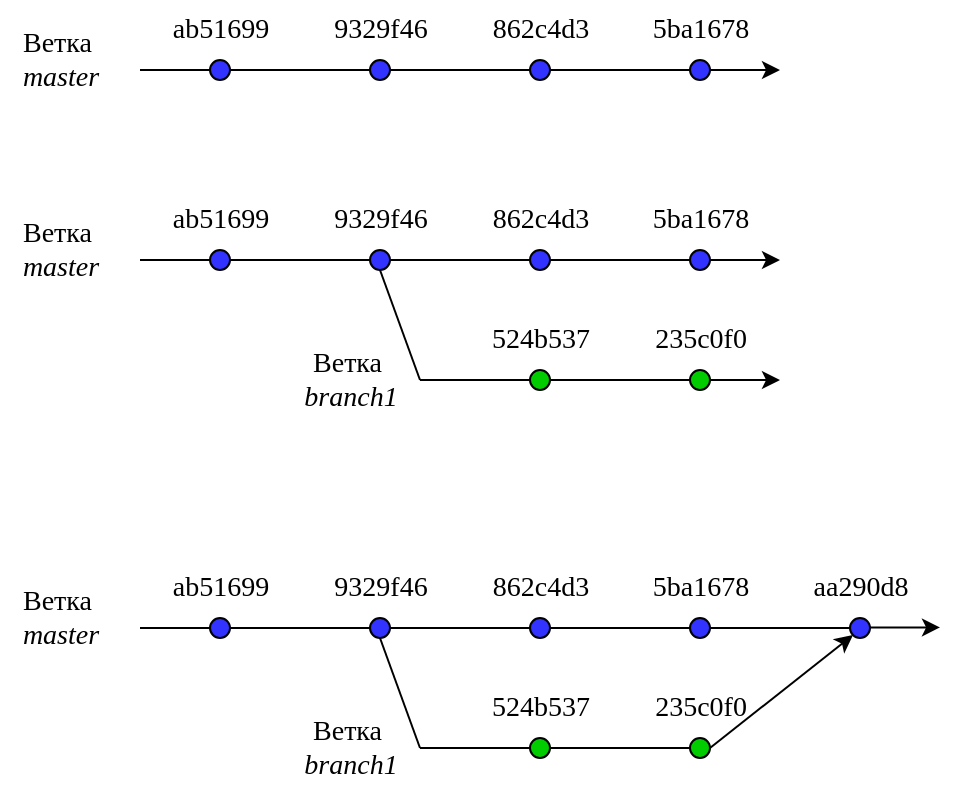 <mxfile version="24.7.17">
  <diagram name="Страница — 1" id="jVbT9zwdfhiiSsaEJA4f">
    <mxGraphModel dx="863" dy="505" grid="1" gridSize="10" guides="1" tooltips="1" connect="1" arrows="1" fold="1" page="1" pageScale="1" pageWidth="827" pageHeight="1169" math="0" shadow="0">
      <root>
        <mxCell id="0" />
        <mxCell id="1" parent="0" />
        <mxCell id="HyKCNVC7SSUXo4rivvz0-1" value="" style="endArrow=none;html=1;rounded=0;entryX=0;entryY=0.5;entryDx=0;entryDy=0;" edge="1" parent="1" target="HyKCNVC7SSUXo4rivvz0-4">
          <mxGeometry width="50" height="50" relative="1" as="geometry">
            <mxPoint x="120" y="200" as="sourcePoint" />
            <mxPoint x="150" y="200" as="targetPoint" />
          </mxGeometry>
        </mxCell>
        <mxCell id="HyKCNVC7SSUXo4rivvz0-3" value="&lt;font style=&quot;font-size: 14px;&quot; face=&quot;Times New Roman&quot;&gt;Ветка&amp;nbsp;&lt;br&gt;&lt;i&gt;master&lt;/i&gt;&lt;/font&gt;" style="text;html=1;align=center;verticalAlign=middle;resizable=0;points=[];autosize=1;strokeColor=none;fillColor=none;" vertex="1" parent="1">
          <mxGeometry x="50" y="170" width="60" height="50" as="geometry" />
        </mxCell>
        <mxCell id="HyKCNVC7SSUXo4rivvz0-4" value="" style="ellipse;whiteSpace=wrap;html=1;aspect=fixed;fillColor=#3333FF;" vertex="1" parent="1">
          <mxGeometry x="155" y="195" width="10" height="10" as="geometry" />
        </mxCell>
        <mxCell id="HyKCNVC7SSUXo4rivvz0-6" value="" style="endArrow=none;html=1;rounded=0;entryX=0;entryY=0.5;entryDx=0;entryDy=0;" edge="1" parent="1" target="HyKCNVC7SSUXo4rivvz0-7">
          <mxGeometry width="50" height="50" relative="1" as="geometry">
            <mxPoint x="165" y="200" as="sourcePoint" />
            <mxPoint x="230" y="200" as="targetPoint" />
          </mxGeometry>
        </mxCell>
        <mxCell id="HyKCNVC7SSUXo4rivvz0-7" value="" style="ellipse;whiteSpace=wrap;html=1;aspect=fixed;fillColor=#3333FF;" vertex="1" parent="1">
          <mxGeometry x="235" y="195" width="10" height="10" as="geometry" />
        </mxCell>
        <mxCell id="HyKCNVC7SSUXo4rivvz0-17" value="&lt;font style=&quot;font-size: 14px;&quot; face=&quot;Times New Roman&quot;&gt;ab51699&lt;/font&gt;" style="text;html=1;align=center;verticalAlign=middle;resizable=0;points=[];autosize=1;strokeColor=none;fillColor=none;rotation=0;" vertex="1" parent="1">
          <mxGeometry x="125" y="165" width="70" height="30" as="geometry" />
        </mxCell>
        <mxCell id="HyKCNVC7SSUXo4rivvz0-18" value="" style="endArrow=none;html=1;rounded=0;entryX=0;entryY=0.5;entryDx=0;entryDy=0;" edge="1" parent="1" target="HyKCNVC7SSUXo4rivvz0-19">
          <mxGeometry width="50" height="50" relative="1" as="geometry">
            <mxPoint x="245" y="200" as="sourcePoint" />
            <mxPoint x="310" y="200" as="targetPoint" />
          </mxGeometry>
        </mxCell>
        <mxCell id="HyKCNVC7SSUXo4rivvz0-19" value="" style="ellipse;whiteSpace=wrap;html=1;aspect=fixed;fillColor=#3333FF;" vertex="1" parent="1">
          <mxGeometry x="315" y="195" width="10" height="10" as="geometry" />
        </mxCell>
        <mxCell id="HyKCNVC7SSUXo4rivvz0-20" value="" style="endArrow=none;html=1;rounded=0;entryX=0;entryY=0.5;entryDx=0;entryDy=0;" edge="1" parent="1" target="HyKCNVC7SSUXo4rivvz0-21">
          <mxGeometry width="50" height="50" relative="1" as="geometry">
            <mxPoint x="325" y="200" as="sourcePoint" />
            <mxPoint x="390" y="200" as="targetPoint" />
          </mxGeometry>
        </mxCell>
        <mxCell id="HyKCNVC7SSUXo4rivvz0-21" value="" style="ellipse;whiteSpace=wrap;html=1;aspect=fixed;fillColor=#3333FF;" vertex="1" parent="1">
          <mxGeometry x="395" y="195" width="10" height="10" as="geometry" />
        </mxCell>
        <mxCell id="HyKCNVC7SSUXo4rivvz0-23" value="&lt;font style=&quot;font-size: 14px;&quot; face=&quot;Times New Roman&quot;&gt;9329f46&lt;/font&gt;" style="text;html=1;align=center;verticalAlign=middle;resizable=0;points=[];autosize=1;strokeColor=none;fillColor=none;" vertex="1" parent="1">
          <mxGeometry x="205" y="165" width="70" height="30" as="geometry" />
        </mxCell>
        <mxCell id="HyKCNVC7SSUXo4rivvz0-24" value="&lt;font face=&quot;Times New Roman&quot;&gt;&lt;span style=&quot;font-size: 14px;&quot;&gt;862c4d3&lt;/span&gt;&lt;/font&gt;" style="text;html=1;align=center;verticalAlign=middle;resizable=0;points=[];autosize=1;strokeColor=none;fillColor=none;" vertex="1" parent="1">
          <mxGeometry x="285" y="165" width="70" height="30" as="geometry" />
        </mxCell>
        <mxCell id="HyKCNVC7SSUXo4rivvz0-25" value="&lt;font face=&quot;Times New Roman&quot;&gt;&lt;span style=&quot;font-size: 14px;&quot;&gt;5ba1678&lt;/span&gt;&lt;/font&gt;" style="text;html=1;align=center;verticalAlign=middle;resizable=0;points=[];autosize=1;strokeColor=none;fillColor=none;" vertex="1" parent="1">
          <mxGeometry x="365" y="165" width="70" height="30" as="geometry" />
        </mxCell>
        <mxCell id="HyKCNVC7SSUXo4rivvz0-27" value="" style="endArrow=classic;html=1;rounded=0;exitX=1;exitY=0.5;exitDx=0;exitDy=0;" edge="1" parent="1" source="HyKCNVC7SSUXo4rivvz0-21">
          <mxGeometry width="50" height="50" relative="1" as="geometry">
            <mxPoint x="380" y="280" as="sourcePoint" />
            <mxPoint x="440" y="200" as="targetPoint" />
          </mxGeometry>
        </mxCell>
        <mxCell id="HyKCNVC7SSUXo4rivvz0-28" value="" style="endArrow=none;html=1;rounded=0;entryX=0;entryY=0.5;entryDx=0;entryDy=0;" edge="1" parent="1" target="HyKCNVC7SSUXo4rivvz0-30">
          <mxGeometry width="50" height="50" relative="1" as="geometry">
            <mxPoint x="120" y="295" as="sourcePoint" />
            <mxPoint x="150" y="295" as="targetPoint" />
          </mxGeometry>
        </mxCell>
        <mxCell id="HyKCNVC7SSUXo4rivvz0-29" value="&lt;font style=&quot;font-size: 14px;&quot; face=&quot;Times New Roman&quot;&gt;Ветка&amp;nbsp;&lt;br&gt;&lt;i&gt;master&lt;/i&gt;&lt;/font&gt;" style="text;html=1;align=center;verticalAlign=middle;resizable=0;points=[];autosize=1;strokeColor=none;fillColor=none;" vertex="1" parent="1">
          <mxGeometry x="50" y="265" width="60" height="50" as="geometry" />
        </mxCell>
        <mxCell id="HyKCNVC7SSUXo4rivvz0-30" value="" style="ellipse;whiteSpace=wrap;html=1;aspect=fixed;fillColor=#3333FF;" vertex="1" parent="1">
          <mxGeometry x="155" y="290" width="10" height="10" as="geometry" />
        </mxCell>
        <mxCell id="HyKCNVC7SSUXo4rivvz0-31" value="" style="endArrow=none;html=1;rounded=0;entryX=0;entryY=0.5;entryDx=0;entryDy=0;" edge="1" parent="1" target="HyKCNVC7SSUXo4rivvz0-32">
          <mxGeometry width="50" height="50" relative="1" as="geometry">
            <mxPoint x="165" y="295" as="sourcePoint" />
            <mxPoint x="230" y="295" as="targetPoint" />
          </mxGeometry>
        </mxCell>
        <mxCell id="HyKCNVC7SSUXo4rivvz0-32" value="" style="ellipse;whiteSpace=wrap;html=1;aspect=fixed;fillColor=#3333FF;" vertex="1" parent="1">
          <mxGeometry x="235" y="290" width="10" height="10" as="geometry" />
        </mxCell>
        <mxCell id="HyKCNVC7SSUXo4rivvz0-33" value="&lt;font style=&quot;font-size: 14px;&quot; face=&quot;Times New Roman&quot;&gt;ab51699&lt;/font&gt;" style="text;html=1;align=center;verticalAlign=middle;resizable=0;points=[];autosize=1;strokeColor=none;fillColor=none;rotation=0;" vertex="1" parent="1">
          <mxGeometry x="125" y="260" width="70" height="30" as="geometry" />
        </mxCell>
        <mxCell id="HyKCNVC7SSUXo4rivvz0-34" value="" style="endArrow=none;html=1;rounded=0;entryX=0;entryY=0.5;entryDx=0;entryDy=0;" edge="1" parent="1" target="HyKCNVC7SSUXo4rivvz0-35">
          <mxGeometry width="50" height="50" relative="1" as="geometry">
            <mxPoint x="245" y="295" as="sourcePoint" />
            <mxPoint x="310" y="295" as="targetPoint" />
          </mxGeometry>
        </mxCell>
        <mxCell id="HyKCNVC7SSUXo4rivvz0-35" value="" style="ellipse;whiteSpace=wrap;html=1;aspect=fixed;fillColor=#3333FF;" vertex="1" parent="1">
          <mxGeometry x="315" y="290" width="10" height="10" as="geometry" />
        </mxCell>
        <mxCell id="HyKCNVC7SSUXo4rivvz0-36" value="" style="endArrow=none;html=1;rounded=0;entryX=0;entryY=0.5;entryDx=0;entryDy=0;" edge="1" parent="1" target="HyKCNVC7SSUXo4rivvz0-37">
          <mxGeometry width="50" height="50" relative="1" as="geometry">
            <mxPoint x="325" y="295" as="sourcePoint" />
            <mxPoint x="390" y="295" as="targetPoint" />
          </mxGeometry>
        </mxCell>
        <mxCell id="HyKCNVC7SSUXo4rivvz0-37" value="" style="ellipse;whiteSpace=wrap;html=1;aspect=fixed;fillColor=#3333FF;" vertex="1" parent="1">
          <mxGeometry x="395" y="290" width="10" height="10" as="geometry" />
        </mxCell>
        <mxCell id="HyKCNVC7SSUXo4rivvz0-38" value="&lt;font style=&quot;font-size: 14px;&quot; face=&quot;Times New Roman&quot;&gt;9329f46&lt;/font&gt;" style="text;html=1;align=center;verticalAlign=middle;resizable=0;points=[];autosize=1;strokeColor=none;fillColor=none;" vertex="1" parent="1">
          <mxGeometry x="205" y="260" width="70" height="30" as="geometry" />
        </mxCell>
        <mxCell id="HyKCNVC7SSUXo4rivvz0-39" value="&lt;font face=&quot;Times New Roman&quot;&gt;&lt;span style=&quot;font-size: 14px;&quot;&gt;862c4d3&lt;/span&gt;&lt;/font&gt;" style="text;html=1;align=center;verticalAlign=middle;resizable=0;points=[];autosize=1;strokeColor=none;fillColor=none;" vertex="1" parent="1">
          <mxGeometry x="285" y="260" width="70" height="30" as="geometry" />
        </mxCell>
        <mxCell id="HyKCNVC7SSUXo4rivvz0-40" value="&lt;font face=&quot;Times New Roman&quot;&gt;&lt;span style=&quot;font-size: 14px;&quot;&gt;5ba1678&lt;/span&gt;&lt;/font&gt;" style="text;html=1;align=center;verticalAlign=middle;resizable=0;points=[];autosize=1;strokeColor=none;fillColor=none;" vertex="1" parent="1">
          <mxGeometry x="365" y="260" width="70" height="30" as="geometry" />
        </mxCell>
        <mxCell id="HyKCNVC7SSUXo4rivvz0-41" value="" style="endArrow=classic;html=1;rounded=0;exitX=1;exitY=0.5;exitDx=0;exitDy=0;" edge="1" parent="1" source="HyKCNVC7SSUXo4rivvz0-37">
          <mxGeometry width="50" height="50" relative="1" as="geometry">
            <mxPoint x="380" y="375" as="sourcePoint" />
            <mxPoint x="440" y="295" as="targetPoint" />
          </mxGeometry>
        </mxCell>
        <mxCell id="HyKCNVC7SSUXo4rivvz0-42" value="" style="endArrow=none;html=1;rounded=0;entryX=0.5;entryY=1;entryDx=0;entryDy=0;" edge="1" parent="1" target="HyKCNVC7SSUXo4rivvz0-32">
          <mxGeometry width="50" height="50" relative="1" as="geometry">
            <mxPoint x="260" y="355" as="sourcePoint" />
            <mxPoint x="240" y="305" as="targetPoint" />
          </mxGeometry>
        </mxCell>
        <mxCell id="HyKCNVC7SSUXo4rivvz0-43" value="" style="ellipse;whiteSpace=wrap;html=1;aspect=fixed;fillColor=#00CC00;" vertex="1" parent="1">
          <mxGeometry x="315" y="350" width="10" height="10" as="geometry" />
        </mxCell>
        <mxCell id="HyKCNVC7SSUXo4rivvz0-44" value="" style="endArrow=none;html=1;rounded=0;entryX=0;entryY=0.5;entryDx=0;entryDy=0;" edge="1" parent="1" target="HyKCNVC7SSUXo4rivvz0-43">
          <mxGeometry width="50" height="50" relative="1" as="geometry">
            <mxPoint x="260" y="355" as="sourcePoint" />
            <mxPoint x="310" y="310" as="targetPoint" />
          </mxGeometry>
        </mxCell>
        <mxCell id="HyKCNVC7SSUXo4rivvz0-45" value="" style="ellipse;whiteSpace=wrap;html=1;aspect=fixed;fillColor=#00CC00;" vertex="1" parent="1">
          <mxGeometry x="395" y="350" width="10" height="10" as="geometry" />
        </mxCell>
        <mxCell id="HyKCNVC7SSUXo4rivvz0-46" value="" style="endArrow=none;html=1;rounded=0;entryX=0;entryY=0.5;entryDx=0;entryDy=0;exitX=1;exitY=0.5;exitDx=0;exitDy=0;" edge="1" parent="1" source="HyKCNVC7SSUXo4rivvz0-43" target="HyKCNVC7SSUXo4rivvz0-45">
          <mxGeometry width="50" height="50" relative="1" as="geometry">
            <mxPoint x="340" y="405" as="sourcePoint" />
            <mxPoint x="390" y="355" as="targetPoint" />
          </mxGeometry>
        </mxCell>
        <mxCell id="HyKCNVC7SSUXo4rivvz0-47" value="" style="endArrow=classic;html=1;rounded=0;exitX=1;exitY=0.5;exitDx=0;exitDy=0;" edge="1" parent="1" source="HyKCNVC7SSUXo4rivvz0-45">
          <mxGeometry width="50" height="50" relative="1" as="geometry">
            <mxPoint x="390" y="405" as="sourcePoint" />
            <mxPoint x="440" y="355" as="targetPoint" />
          </mxGeometry>
        </mxCell>
        <mxCell id="HyKCNVC7SSUXo4rivvz0-48" value="&lt;font style=&quot;font-size: 14px;&quot; face=&quot;Times New Roman&quot;&gt;524b537&lt;/font&gt;" style="text;html=1;align=center;verticalAlign=middle;resizable=0;points=[];autosize=1;strokeColor=none;fillColor=none;" vertex="1" parent="1">
          <mxGeometry x="285" y="320" width="70" height="30" as="geometry" />
        </mxCell>
        <mxCell id="HyKCNVC7SSUXo4rivvz0-49" value="&lt;font face=&quot;Times New Roman&quot;&gt;&lt;span style=&quot;font-size: 14px;&quot;&gt;235c0f0&lt;/span&gt;&lt;/font&gt;" style="text;html=1;align=center;verticalAlign=middle;resizable=0;points=[];autosize=1;strokeColor=none;fillColor=none;" vertex="1" parent="1">
          <mxGeometry x="365" y="320" width="70" height="30" as="geometry" />
        </mxCell>
        <mxCell id="HyKCNVC7SSUXo4rivvz0-50" value="&lt;font style=&quot;font-size: 14px;&quot; face=&quot;Times New Roman&quot;&gt;Ветка&amp;nbsp;&lt;br&gt;&lt;i&gt;branch1&lt;/i&gt;&lt;/font&gt;" style="text;html=1;align=center;verticalAlign=middle;resizable=0;points=[];autosize=1;strokeColor=none;fillColor=none;" vertex="1" parent="1">
          <mxGeometry x="190" y="330" width="70" height="50" as="geometry" />
        </mxCell>
        <mxCell id="HyKCNVC7SSUXo4rivvz0-51" value="" style="endArrow=none;html=1;rounded=0;entryX=0;entryY=0.5;entryDx=0;entryDy=0;" edge="1" parent="1" target="HyKCNVC7SSUXo4rivvz0-53">
          <mxGeometry width="50" height="50" relative="1" as="geometry">
            <mxPoint x="120" y="479" as="sourcePoint" />
            <mxPoint x="150" y="479" as="targetPoint" />
          </mxGeometry>
        </mxCell>
        <mxCell id="HyKCNVC7SSUXo4rivvz0-52" value="&lt;font style=&quot;font-size: 14px;&quot; face=&quot;Times New Roman&quot;&gt;Ветка&amp;nbsp;&lt;br&gt;&lt;i&gt;master&lt;/i&gt;&lt;/font&gt;" style="text;html=1;align=center;verticalAlign=middle;resizable=0;points=[];autosize=1;strokeColor=none;fillColor=none;" vertex="1" parent="1">
          <mxGeometry x="50" y="449" width="60" height="50" as="geometry" />
        </mxCell>
        <mxCell id="HyKCNVC7SSUXo4rivvz0-53" value="" style="ellipse;whiteSpace=wrap;html=1;aspect=fixed;fillColor=#3333FF;" vertex="1" parent="1">
          <mxGeometry x="155" y="474" width="10" height="10" as="geometry" />
        </mxCell>
        <mxCell id="HyKCNVC7SSUXo4rivvz0-54" value="" style="endArrow=none;html=1;rounded=0;entryX=0;entryY=0.5;entryDx=0;entryDy=0;" edge="1" parent="1" target="HyKCNVC7SSUXo4rivvz0-55">
          <mxGeometry width="50" height="50" relative="1" as="geometry">
            <mxPoint x="165" y="479" as="sourcePoint" />
            <mxPoint x="230" y="479" as="targetPoint" />
          </mxGeometry>
        </mxCell>
        <mxCell id="HyKCNVC7SSUXo4rivvz0-55" value="" style="ellipse;whiteSpace=wrap;html=1;aspect=fixed;fillColor=#3333FF;" vertex="1" parent="1">
          <mxGeometry x="235" y="474" width="10" height="10" as="geometry" />
        </mxCell>
        <mxCell id="HyKCNVC7SSUXo4rivvz0-56" value="&lt;font style=&quot;font-size: 14px;&quot; face=&quot;Times New Roman&quot;&gt;ab51699&lt;/font&gt;" style="text;html=1;align=center;verticalAlign=middle;resizable=0;points=[];autosize=1;strokeColor=none;fillColor=none;rotation=0;" vertex="1" parent="1">
          <mxGeometry x="125" y="444" width="70" height="30" as="geometry" />
        </mxCell>
        <mxCell id="HyKCNVC7SSUXo4rivvz0-57" value="" style="endArrow=none;html=1;rounded=0;entryX=0;entryY=0.5;entryDx=0;entryDy=0;" edge="1" parent="1" target="HyKCNVC7SSUXo4rivvz0-58">
          <mxGeometry width="50" height="50" relative="1" as="geometry">
            <mxPoint x="245" y="479" as="sourcePoint" />
            <mxPoint x="310" y="479" as="targetPoint" />
          </mxGeometry>
        </mxCell>
        <mxCell id="HyKCNVC7SSUXo4rivvz0-58" value="" style="ellipse;whiteSpace=wrap;html=1;aspect=fixed;fillColor=#3333FF;" vertex="1" parent="1">
          <mxGeometry x="315" y="474" width="10" height="10" as="geometry" />
        </mxCell>
        <mxCell id="HyKCNVC7SSUXo4rivvz0-59" value="" style="endArrow=none;html=1;rounded=0;entryX=0;entryY=0.5;entryDx=0;entryDy=0;" edge="1" parent="1" target="HyKCNVC7SSUXo4rivvz0-60">
          <mxGeometry width="50" height="50" relative="1" as="geometry">
            <mxPoint x="325" y="479" as="sourcePoint" />
            <mxPoint x="390" y="479" as="targetPoint" />
          </mxGeometry>
        </mxCell>
        <mxCell id="HyKCNVC7SSUXo4rivvz0-60" value="" style="ellipse;whiteSpace=wrap;html=1;aspect=fixed;fillColor=#3333FF;" vertex="1" parent="1">
          <mxGeometry x="395" y="474" width="10" height="10" as="geometry" />
        </mxCell>
        <mxCell id="HyKCNVC7SSUXo4rivvz0-61" value="&lt;font style=&quot;font-size: 14px;&quot; face=&quot;Times New Roman&quot;&gt;9329f46&lt;/font&gt;" style="text;html=1;align=center;verticalAlign=middle;resizable=0;points=[];autosize=1;strokeColor=none;fillColor=none;" vertex="1" parent="1">
          <mxGeometry x="205" y="444" width="70" height="30" as="geometry" />
        </mxCell>
        <mxCell id="HyKCNVC7SSUXo4rivvz0-62" value="&lt;font face=&quot;Times New Roman&quot;&gt;&lt;span style=&quot;font-size: 14px;&quot;&gt;862c4d3&lt;/span&gt;&lt;/font&gt;" style="text;html=1;align=center;verticalAlign=middle;resizable=0;points=[];autosize=1;strokeColor=none;fillColor=none;" vertex="1" parent="1">
          <mxGeometry x="285" y="444" width="70" height="30" as="geometry" />
        </mxCell>
        <mxCell id="HyKCNVC7SSUXo4rivvz0-63" value="&lt;font face=&quot;Times New Roman&quot;&gt;&lt;span style=&quot;font-size: 14px;&quot;&gt;5ba1678&lt;/span&gt;&lt;/font&gt;" style="text;html=1;align=center;verticalAlign=middle;resizable=0;points=[];autosize=1;strokeColor=none;fillColor=none;" vertex="1" parent="1">
          <mxGeometry x="365" y="444" width="70" height="30" as="geometry" />
        </mxCell>
        <mxCell id="HyKCNVC7SSUXo4rivvz0-64" value="" style="endArrow=classic;html=1;rounded=0;exitX=1;exitY=0.5;exitDx=0;exitDy=0;" edge="1" parent="1">
          <mxGeometry width="50" height="50" relative="1" as="geometry">
            <mxPoint x="485" y="478.71" as="sourcePoint" />
            <mxPoint x="520" y="478.71" as="targetPoint" />
          </mxGeometry>
        </mxCell>
        <mxCell id="HyKCNVC7SSUXo4rivvz0-65" value="" style="endArrow=none;html=1;rounded=0;entryX=0.5;entryY=1;entryDx=0;entryDy=0;" edge="1" parent="1" target="HyKCNVC7SSUXo4rivvz0-55">
          <mxGeometry width="50" height="50" relative="1" as="geometry">
            <mxPoint x="260" y="539" as="sourcePoint" />
            <mxPoint x="240" y="489" as="targetPoint" />
          </mxGeometry>
        </mxCell>
        <mxCell id="HyKCNVC7SSUXo4rivvz0-66" value="" style="ellipse;whiteSpace=wrap;html=1;aspect=fixed;fillColor=#00CC00;" vertex="1" parent="1">
          <mxGeometry x="315" y="534" width="10" height="10" as="geometry" />
        </mxCell>
        <mxCell id="HyKCNVC7SSUXo4rivvz0-67" value="" style="endArrow=none;html=1;rounded=0;entryX=0;entryY=0.5;entryDx=0;entryDy=0;" edge="1" parent="1" target="HyKCNVC7SSUXo4rivvz0-66">
          <mxGeometry width="50" height="50" relative="1" as="geometry">
            <mxPoint x="260" y="539" as="sourcePoint" />
            <mxPoint x="310" y="494" as="targetPoint" />
          </mxGeometry>
        </mxCell>
        <mxCell id="HyKCNVC7SSUXo4rivvz0-68" value="" style="ellipse;whiteSpace=wrap;html=1;aspect=fixed;fillColor=#00CC00;" vertex="1" parent="1">
          <mxGeometry x="395" y="534" width="10" height="10" as="geometry" />
        </mxCell>
        <mxCell id="HyKCNVC7SSUXo4rivvz0-69" value="" style="endArrow=none;html=1;rounded=0;entryX=0;entryY=0.5;entryDx=0;entryDy=0;exitX=1;exitY=0.5;exitDx=0;exitDy=0;" edge="1" parent="1" source="HyKCNVC7SSUXo4rivvz0-66" target="HyKCNVC7SSUXo4rivvz0-68">
          <mxGeometry width="50" height="50" relative="1" as="geometry">
            <mxPoint x="340" y="589" as="sourcePoint" />
            <mxPoint x="390" y="539" as="targetPoint" />
          </mxGeometry>
        </mxCell>
        <mxCell id="HyKCNVC7SSUXo4rivvz0-70" value="" style="endArrow=classic;html=1;rounded=0;exitX=1;exitY=0.5;exitDx=0;exitDy=0;entryX=0;entryY=1;entryDx=0;entryDy=0;" edge="1" parent="1" source="HyKCNVC7SSUXo4rivvz0-68" target="HyKCNVC7SSUXo4rivvz0-75">
          <mxGeometry width="50" height="50" relative="1" as="geometry">
            <mxPoint x="390" y="589" as="sourcePoint" />
            <mxPoint x="440" y="539" as="targetPoint" />
          </mxGeometry>
        </mxCell>
        <mxCell id="HyKCNVC7SSUXo4rivvz0-71" value="&lt;font style=&quot;font-size: 14px;&quot; face=&quot;Times New Roman&quot;&gt;524b537&lt;/font&gt;" style="text;html=1;align=center;verticalAlign=middle;resizable=0;points=[];autosize=1;strokeColor=none;fillColor=none;" vertex="1" parent="1">
          <mxGeometry x="285" y="504" width="70" height="30" as="geometry" />
        </mxCell>
        <mxCell id="HyKCNVC7SSUXo4rivvz0-72" value="&lt;font face=&quot;Times New Roman&quot;&gt;&lt;span style=&quot;font-size: 14px;&quot;&gt;235c0f0&lt;/span&gt;&lt;/font&gt;" style="text;html=1;align=center;verticalAlign=middle;resizable=0;points=[];autosize=1;strokeColor=none;fillColor=none;" vertex="1" parent="1">
          <mxGeometry x="365" y="504" width="70" height="30" as="geometry" />
        </mxCell>
        <mxCell id="HyKCNVC7SSUXo4rivvz0-73" value="&lt;font style=&quot;font-size: 14px;&quot; face=&quot;Times New Roman&quot;&gt;Ветка&amp;nbsp;&lt;br&gt;&lt;i&gt;branch1&lt;/i&gt;&lt;/font&gt;" style="text;html=1;align=center;verticalAlign=middle;resizable=0;points=[];autosize=1;strokeColor=none;fillColor=none;" vertex="1" parent="1">
          <mxGeometry x="190" y="514" width="70" height="50" as="geometry" />
        </mxCell>
        <mxCell id="HyKCNVC7SSUXo4rivvz0-74" value="" style="endArrow=none;html=1;rounded=0;entryX=0;entryY=0.5;entryDx=0;entryDy=0;" edge="1" parent="1" target="HyKCNVC7SSUXo4rivvz0-75">
          <mxGeometry width="50" height="50" relative="1" as="geometry">
            <mxPoint x="405" y="479" as="sourcePoint" />
            <mxPoint x="470" y="479" as="targetPoint" />
          </mxGeometry>
        </mxCell>
        <mxCell id="HyKCNVC7SSUXo4rivvz0-75" value="" style="ellipse;whiteSpace=wrap;html=1;aspect=fixed;fillColor=#3333FF;" vertex="1" parent="1">
          <mxGeometry x="475" y="474" width="10" height="10" as="geometry" />
        </mxCell>
        <mxCell id="HyKCNVC7SSUXo4rivvz0-76" value="&lt;font face=&quot;Times New Roman&quot;&gt;&lt;span style=&quot;font-size: 14px;&quot;&gt;aa290d8&lt;/span&gt;&lt;/font&gt;" style="text;html=1;align=center;verticalAlign=middle;resizable=0;points=[];autosize=1;strokeColor=none;fillColor=none;" vertex="1" parent="1">
          <mxGeometry x="445" y="444" width="70" height="30" as="geometry" />
        </mxCell>
      </root>
    </mxGraphModel>
  </diagram>
</mxfile>

